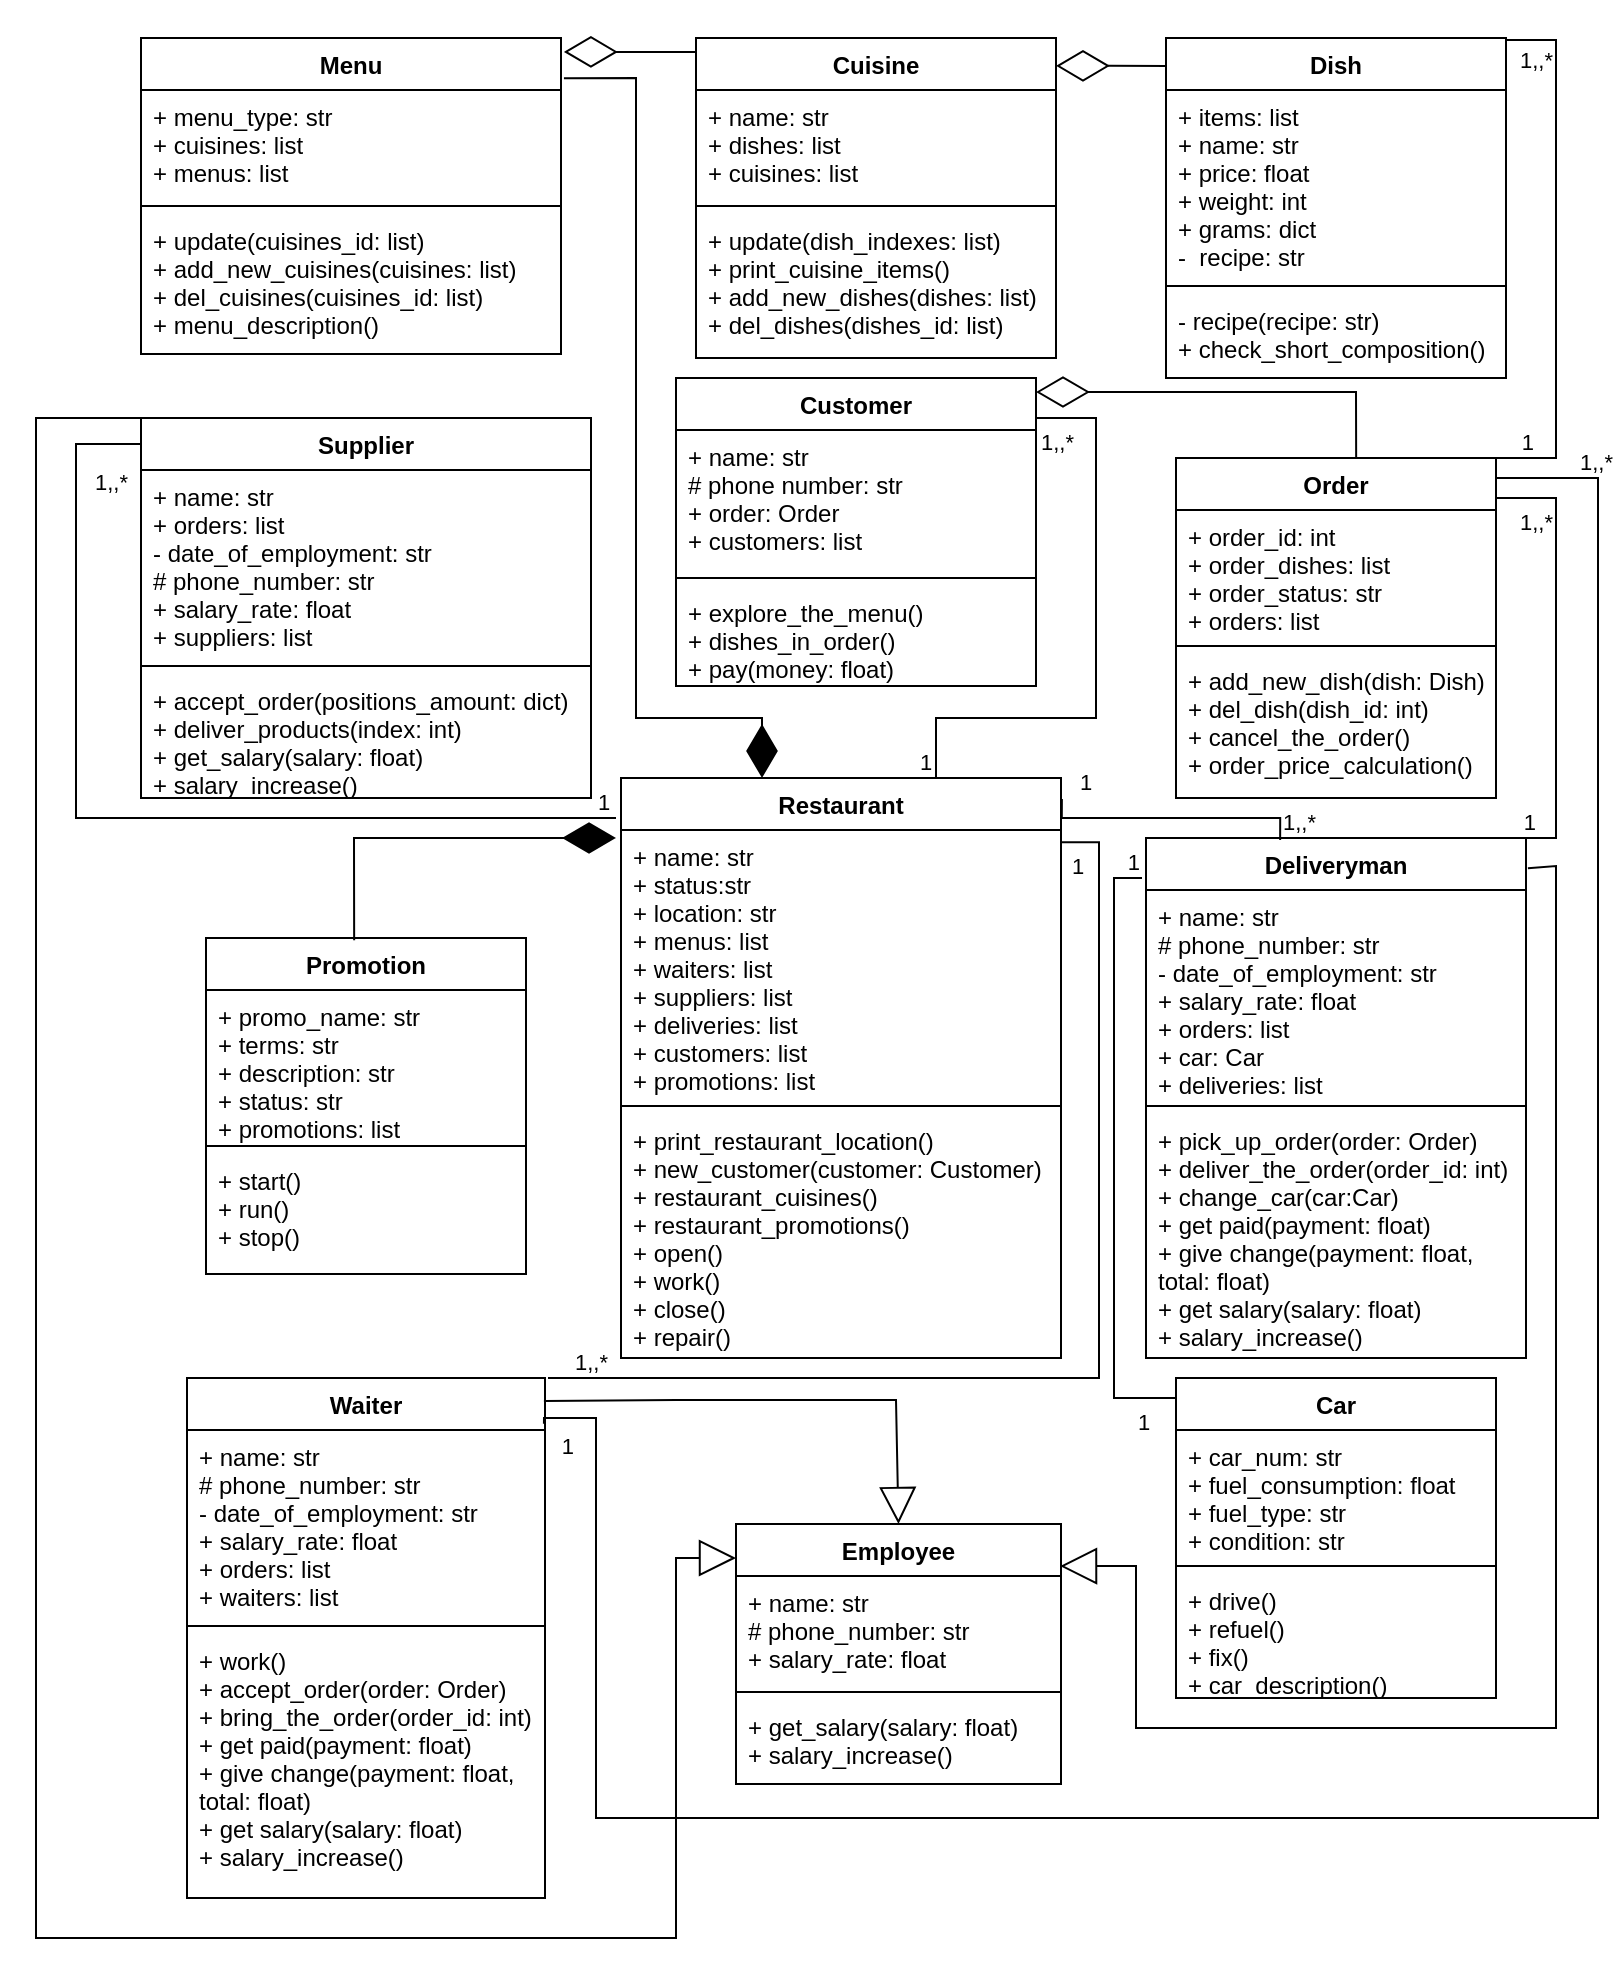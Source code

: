 <mxfile version="17.4.2" type="device"><diagram id="BKhVXBkpBBYD3FotSReQ" name="Page-1"><mxGraphModel dx="1350" dy="1881" grid="1" gridSize="10" guides="1" tooltips="1" connect="1" arrows="1" fold="1" page="1" pageScale="1" pageWidth="827" pageHeight="1169" math="0" shadow="0"><root><mxCell id="0"/><mxCell id="1" parent="0"/><mxCell id="5-sbAZlvdJqvc3rRicTy-1" value="Customer" style="swimlane;fontStyle=1;align=center;verticalAlign=top;childLayout=stackLayout;horizontal=1;startSize=26;horizontalStack=0;resizeParent=1;resizeParentMax=0;resizeLast=0;collapsible=1;marginBottom=0;" parent="1" vertex="1"><mxGeometry x="340" y="180" width="180" height="154" as="geometry"/></mxCell><mxCell id="5-sbAZlvdJqvc3rRicTy-2" value="+ name: str&#10;# phone number: str&#10;+ order: Order&#10;+ customers: list&#10;&#10;" style="text;strokeColor=none;fillColor=none;align=left;verticalAlign=top;spacingLeft=4;spacingRight=4;overflow=hidden;rotatable=0;points=[[0,0.5],[1,0.5]];portConstraint=eastwest;" parent="5-sbAZlvdJqvc3rRicTy-1" vertex="1"><mxGeometry y="26" width="180" height="70" as="geometry"/></mxCell><mxCell id="5-sbAZlvdJqvc3rRicTy-3" value="" style="line;strokeWidth=1;fillColor=none;align=left;verticalAlign=middle;spacingTop=-1;spacingLeft=3;spacingRight=3;rotatable=0;labelPosition=right;points=[];portConstraint=eastwest;" parent="5-sbAZlvdJqvc3rRicTy-1" vertex="1"><mxGeometry y="96" width="180" height="8" as="geometry"/></mxCell><mxCell id="5-sbAZlvdJqvc3rRicTy-4" value="+ explore_the_menu()&#10;+ dishes_in_order()&#10;+ pay(money: float)" style="text;strokeColor=none;fillColor=none;align=left;verticalAlign=top;spacingLeft=4;spacingRight=4;overflow=hidden;rotatable=0;points=[[0,0.5],[1,0.5]];portConstraint=eastwest;" parent="5-sbAZlvdJqvc3rRicTy-1" vertex="1"><mxGeometry y="104" width="180" height="50" as="geometry"/></mxCell><mxCell id="5-sbAZlvdJqvc3rRicTy-5" value="Waiter" style="swimlane;fontStyle=1;align=center;verticalAlign=top;childLayout=stackLayout;horizontal=1;startSize=26;horizontalStack=0;resizeParent=1;resizeParentMax=0;resizeLast=0;collapsible=1;marginBottom=0;" parent="1" vertex="1"><mxGeometry x="95.5" y="680" width="179" height="260" as="geometry"/></mxCell><mxCell id="5-sbAZlvdJqvc3rRicTy-6" value="+ name: str&#10;# phone_number: str&#10;- date_of_employment: str&#10;+ salary_rate: float&#10;+ orders: list&#10;+ waiters: list&#10;" style="text;strokeColor=none;fillColor=none;align=left;verticalAlign=top;spacingLeft=4;spacingRight=4;overflow=hidden;rotatable=0;points=[[0,0.5],[1,0.5]];portConstraint=eastwest;" parent="5-sbAZlvdJqvc3rRicTy-5" vertex="1"><mxGeometry y="26" width="179" height="94" as="geometry"/></mxCell><mxCell id="5-sbAZlvdJqvc3rRicTy-7" value="" style="line;strokeWidth=1;fillColor=none;align=left;verticalAlign=middle;spacingTop=-1;spacingLeft=3;spacingRight=3;rotatable=0;labelPosition=right;points=[];portConstraint=eastwest;" parent="5-sbAZlvdJqvc3rRicTy-5" vertex="1"><mxGeometry y="120" width="179" height="8" as="geometry"/></mxCell><mxCell id="5-sbAZlvdJqvc3rRicTy-8" value="+ work()&#10;+ accept_order(order: Order)&#10;+ bring_the_order(order_id: int)&#10;+ get paid(payment: float)&#10;+ give change(payment: float,&#10;total: float)&#10;+ get salary(salary: float)&#10;+ salary_increase()" style="text;strokeColor=none;fillColor=none;align=left;verticalAlign=top;spacingLeft=4;spacingRight=4;overflow=hidden;rotatable=0;points=[[0,0.5],[1,0.5]];portConstraint=eastwest;" parent="5-sbAZlvdJqvc3rRicTy-5" vertex="1"><mxGeometry y="128" width="179" height="132" as="geometry"/></mxCell><mxCell id="5-sbAZlvdJqvc3rRicTy-9" value="Order" style="swimlane;fontStyle=1;align=center;verticalAlign=top;childLayout=stackLayout;horizontal=1;startSize=26;horizontalStack=0;resizeParent=1;resizeParentMax=0;resizeLast=0;collapsible=1;marginBottom=0;" parent="1" vertex="1"><mxGeometry x="590" y="220" width="160" height="170" as="geometry"/></mxCell><mxCell id="5-sbAZlvdJqvc3rRicTy-10" value="+ order_id: int&#10;+ order_dishes: list&#10;+ order_status: str&#10;+ orders: list&#10;" style="text;strokeColor=none;fillColor=none;align=left;verticalAlign=top;spacingLeft=4;spacingRight=4;overflow=hidden;rotatable=0;points=[[0,0.5],[1,0.5]];portConstraint=eastwest;" parent="5-sbAZlvdJqvc3rRicTy-9" vertex="1"><mxGeometry y="26" width="160" height="64" as="geometry"/></mxCell><mxCell id="5-sbAZlvdJqvc3rRicTy-11" value="" style="line;strokeWidth=1;fillColor=none;align=left;verticalAlign=middle;spacingTop=-1;spacingLeft=3;spacingRight=3;rotatable=0;labelPosition=right;points=[];portConstraint=eastwest;" parent="5-sbAZlvdJqvc3rRicTy-9" vertex="1"><mxGeometry y="90" width="160" height="8" as="geometry"/></mxCell><mxCell id="5-sbAZlvdJqvc3rRicTy-12" value="+ add_new_dish(dish: Dish)&#10;+ del_dish(dish_id: int)&#10;+ cancel_the_order()&#10;+ order_price_calculation()&#10;" style="text;strokeColor=none;fillColor=none;align=left;verticalAlign=top;spacingLeft=4;spacingRight=4;overflow=hidden;rotatable=0;points=[[0,0.5],[1,0.5]];portConstraint=eastwest;" parent="5-sbAZlvdJqvc3rRicTy-9" vertex="1"><mxGeometry y="98" width="160" height="72" as="geometry"/></mxCell><mxCell id="5-sbAZlvdJqvc3rRicTy-13" value="Supplier" style="swimlane;fontStyle=1;align=center;verticalAlign=top;childLayout=stackLayout;horizontal=1;startSize=26;horizontalStack=0;resizeParent=1;resizeParentMax=0;resizeLast=0;collapsible=1;marginBottom=0;" parent="1" vertex="1"><mxGeometry x="72.5" y="200" width="225" height="190" as="geometry"/></mxCell><mxCell id="5-sbAZlvdJqvc3rRicTy-14" value="+ name: str&#10;+ orders: list&#10;- date_of_employment: str&#10;# phone_number: str&#10;+ salary_rate: float &#10;+ suppliers: list" style="text;strokeColor=none;fillColor=none;align=left;verticalAlign=top;spacingLeft=4;spacingRight=4;overflow=hidden;rotatable=0;points=[[0,0.5],[1,0.5]];portConstraint=eastwest;" parent="5-sbAZlvdJqvc3rRicTy-13" vertex="1"><mxGeometry y="26" width="225" height="94" as="geometry"/></mxCell><mxCell id="5-sbAZlvdJqvc3rRicTy-15" value="" style="line;strokeWidth=1;fillColor=none;align=left;verticalAlign=middle;spacingTop=-1;spacingLeft=3;spacingRight=3;rotatable=0;labelPosition=right;points=[];portConstraint=eastwest;" parent="5-sbAZlvdJqvc3rRicTy-13" vertex="1"><mxGeometry y="120" width="225" height="8" as="geometry"/></mxCell><mxCell id="5-sbAZlvdJqvc3rRicTy-16" value="+ accept_order(positions_amount: dict)&#10;+ deliver_products(index: int) &#10;+ get_salary(salary: float) &#10;+ salary_increase()" style="text;strokeColor=none;fillColor=none;align=left;verticalAlign=top;spacingLeft=4;spacingRight=4;overflow=hidden;rotatable=0;points=[[0,0.5],[1,0.5]];portConstraint=eastwest;" parent="5-sbAZlvdJqvc3rRicTy-13" vertex="1"><mxGeometry y="128" width="225" height="62" as="geometry"/></mxCell><mxCell id="5-sbAZlvdJqvc3rRicTy-17" value="Restaurant " style="swimlane;fontStyle=1;align=center;verticalAlign=top;childLayout=stackLayout;horizontal=1;startSize=26;horizontalStack=0;resizeParent=1;resizeParentMax=0;resizeLast=0;collapsible=1;marginBottom=0;" parent="1" vertex="1"><mxGeometry x="312.5" y="380" width="220" height="290" as="geometry"/></mxCell><mxCell id="5-sbAZlvdJqvc3rRicTy-18" value="+ name: str&#10;+ status:str&#10;+ location: str&#10;+ menus: list&#10;+ waiters: list&#10;+ suppliers: list&#10;+ deliveries: list&#10;+ customers: list&#10;+ promotions: list&#10;&#10;" style="text;strokeColor=none;fillColor=none;align=left;verticalAlign=top;spacingLeft=4;spacingRight=4;overflow=hidden;rotatable=0;points=[[0,0.5],[1,0.5]];portConstraint=eastwest;" parent="5-sbAZlvdJqvc3rRicTy-17" vertex="1"><mxGeometry y="26" width="220" height="134" as="geometry"/></mxCell><mxCell id="5-sbAZlvdJqvc3rRicTy-19" value="" style="line;strokeWidth=1;fillColor=none;align=left;verticalAlign=middle;spacingTop=-1;spacingLeft=3;spacingRight=3;rotatable=0;labelPosition=right;points=[];portConstraint=eastwest;" parent="5-sbAZlvdJqvc3rRicTy-17" vertex="1"><mxGeometry y="160" width="220" height="8" as="geometry"/></mxCell><mxCell id="5-sbAZlvdJqvc3rRicTy-20" value="+ print_restaurant_location()&#10;+ new_customer(customer: Customer)&#10;+ restaurant_cuisines()&#10;+ restaurant_promotions()&#10;+ open()&#10;+ work()&#10;+ close()&#10;+ repair()" style="text;strokeColor=none;fillColor=none;align=left;verticalAlign=top;spacingLeft=4;spacingRight=4;overflow=hidden;rotatable=0;points=[[0,0.5],[1,0.5]];portConstraint=eastwest;" parent="5-sbAZlvdJqvc3rRicTy-17" vertex="1"><mxGeometry y="168" width="220" height="122" as="geometry"/></mxCell><mxCell id="5-sbAZlvdJqvc3rRicTy-21" value="Promotion " style="swimlane;fontStyle=1;align=center;verticalAlign=top;childLayout=stackLayout;horizontal=1;startSize=26;horizontalStack=0;resizeParent=1;resizeParentMax=0;resizeLast=0;collapsible=1;marginBottom=0;" parent="1" vertex="1"><mxGeometry x="105" y="460" width="160" height="168" as="geometry"/></mxCell><mxCell id="5-sbAZlvdJqvc3rRicTy-22" value="+ promo_name: str&#10;+ terms: str&#10;+ description: str&#10;+ status: str&#10;+ promotions: list&#10;&#10;&#10;" style="text;strokeColor=none;fillColor=none;align=left;verticalAlign=top;spacingLeft=4;spacingRight=4;overflow=hidden;rotatable=0;points=[[0,0.5],[1,0.5]];portConstraint=eastwest;" parent="5-sbAZlvdJqvc3rRicTy-21" vertex="1"><mxGeometry y="26" width="160" height="74" as="geometry"/></mxCell><mxCell id="5-sbAZlvdJqvc3rRicTy-23" value="" style="line;strokeWidth=1;fillColor=none;align=left;verticalAlign=middle;spacingTop=-1;spacingLeft=3;spacingRight=3;rotatable=0;labelPosition=right;points=[];portConstraint=eastwest;" parent="5-sbAZlvdJqvc3rRicTy-21" vertex="1"><mxGeometry y="100" width="160" height="8" as="geometry"/></mxCell><mxCell id="5-sbAZlvdJqvc3rRicTy-24" value="+ start()&#10;+ run()&#10;+ stop()&#10;&#10;" style="text;strokeColor=none;fillColor=none;align=left;verticalAlign=top;spacingLeft=4;spacingRight=4;overflow=hidden;rotatable=0;points=[[0,0.5],[1,0.5]];portConstraint=eastwest;" parent="5-sbAZlvdJqvc3rRicTy-21" vertex="1"><mxGeometry y="108" width="160" height="60" as="geometry"/></mxCell><mxCell id="5-sbAZlvdJqvc3rRicTy-25" value="Dish " style="swimlane;fontStyle=1;align=center;verticalAlign=top;childLayout=stackLayout;horizontal=1;startSize=26;horizontalStack=0;resizeParent=1;resizeParentMax=0;resizeLast=0;collapsible=1;marginBottom=0;" parent="1" vertex="1"><mxGeometry x="585" y="10" width="170" height="170" as="geometry"/></mxCell><mxCell id="5-sbAZlvdJqvc3rRicTy-26" value="+ items: list&#10;+ name: str&#10;+ price: float&#10;+ weight: int&#10;+ grams: dict&#10;-  recipe: str&#10;&#10;&#10;&#10;" style="text;strokeColor=none;fillColor=none;align=left;verticalAlign=top;spacingLeft=4;spacingRight=4;overflow=hidden;rotatable=0;points=[[0,0.5],[1,0.5]];portConstraint=eastwest;" parent="5-sbAZlvdJqvc3rRicTy-25" vertex="1"><mxGeometry y="26" width="170" height="94" as="geometry"/></mxCell><mxCell id="5-sbAZlvdJqvc3rRicTy-27" value="" style="line;strokeWidth=1;fillColor=none;align=left;verticalAlign=middle;spacingTop=-1;spacingLeft=3;spacingRight=3;rotatable=0;labelPosition=right;points=[];portConstraint=eastwest;" parent="5-sbAZlvdJqvc3rRicTy-25" vertex="1"><mxGeometry y="120" width="170" height="8" as="geometry"/></mxCell><mxCell id="5-sbAZlvdJqvc3rRicTy-28" value="- recipe(recipe: str)&#10;+ check_short_composition()" style="text;strokeColor=none;fillColor=none;align=left;verticalAlign=top;spacingLeft=4;spacingRight=4;overflow=hidden;rotatable=0;points=[[0,0.5],[1,0.5]];portConstraint=eastwest;" parent="5-sbAZlvdJqvc3rRicTy-25" vertex="1"><mxGeometry y="128" width="170" height="42" as="geometry"/></mxCell><mxCell id="5-sbAZlvdJqvc3rRicTy-29" value="Cuisine" style="swimlane;fontStyle=1;align=center;verticalAlign=top;childLayout=stackLayout;horizontal=1;startSize=26;horizontalStack=0;resizeParent=1;resizeParentMax=0;resizeLast=0;collapsible=1;marginBottom=0;" parent="1" vertex="1"><mxGeometry x="350" y="10" width="180" height="160" as="geometry"/></mxCell><mxCell id="5-sbAZlvdJqvc3rRicTy-30" value="+ name: str&#10;+ dishes: list&#10;+ cuisines: list&#10;" style="text;strokeColor=none;fillColor=none;align=left;verticalAlign=top;spacingLeft=4;spacingRight=4;overflow=hidden;rotatable=0;points=[[0,0.5],[1,0.5]];portConstraint=eastwest;" parent="5-sbAZlvdJqvc3rRicTy-29" vertex="1"><mxGeometry y="26" width="180" height="54" as="geometry"/></mxCell><mxCell id="5-sbAZlvdJqvc3rRicTy-31" value="" style="line;strokeWidth=1;fillColor=none;align=left;verticalAlign=middle;spacingTop=-1;spacingLeft=3;spacingRight=3;rotatable=0;labelPosition=right;points=[];portConstraint=eastwest;" parent="5-sbAZlvdJqvc3rRicTy-29" vertex="1"><mxGeometry y="80" width="180" height="8" as="geometry"/></mxCell><mxCell id="5-sbAZlvdJqvc3rRicTy-32" value="+ update(dish_indexes: list)&#10;+ print_cuisine_items()&#10;+ add_new_dishes(dishes: list)&#10;+ del_dishes(dishes_id: list)" style="text;strokeColor=none;fillColor=none;align=left;verticalAlign=top;spacingLeft=4;spacingRight=4;overflow=hidden;rotatable=0;points=[[0,0.5],[1,0.5]];portConstraint=eastwest;" parent="5-sbAZlvdJqvc3rRicTy-29" vertex="1"><mxGeometry y="88" width="180" height="72" as="geometry"/></mxCell><mxCell id="5-sbAZlvdJqvc3rRicTy-33" value="Deliveryman" style="swimlane;fontStyle=1;align=center;verticalAlign=top;childLayout=stackLayout;horizontal=1;startSize=26;horizontalStack=0;resizeParent=1;resizeParentMax=0;resizeLast=0;collapsible=1;marginBottom=0;" parent="1" vertex="1"><mxGeometry x="575" y="410" width="190" height="260" as="geometry"/></mxCell><mxCell id="5-sbAZlvdJqvc3rRicTy-34" value="+ name: str&#10;# phone_number: str&#10;- date_of_employment: str&#10;+ salary_rate: float&#10;+ orders: list&#10;+ car: Car&#10;+ deliveries: list&#10;&#10;&#10;" style="text;strokeColor=none;fillColor=none;align=left;verticalAlign=top;spacingLeft=4;spacingRight=4;overflow=hidden;rotatable=0;points=[[0,0.5],[1,0.5]];portConstraint=eastwest;" parent="5-sbAZlvdJqvc3rRicTy-33" vertex="1"><mxGeometry y="26" width="190" height="104" as="geometry"/></mxCell><mxCell id="5-sbAZlvdJqvc3rRicTy-35" value="" style="line;strokeWidth=1;fillColor=none;align=left;verticalAlign=middle;spacingTop=-1;spacingLeft=3;spacingRight=3;rotatable=0;labelPosition=right;points=[];portConstraint=eastwest;" parent="5-sbAZlvdJqvc3rRicTy-33" vertex="1"><mxGeometry y="130" width="190" height="8" as="geometry"/></mxCell><mxCell id="5-sbAZlvdJqvc3rRicTy-36" value="+ pick_up_order(order: Order)&#10;+ deliver_the_order(order_id: int)&#10;+ change_car(car:Car)&#10;+ get paid(payment: float)&#10;+ give change(payment: float, &#10;total: float)&#10;+ get salary(salary: float) &#10;+ salary_increase()" style="text;strokeColor=none;fillColor=none;align=left;verticalAlign=top;spacingLeft=4;spacingRight=4;overflow=hidden;rotatable=0;points=[[0,0.5],[1,0.5]];portConstraint=eastwest;" parent="5-sbAZlvdJqvc3rRicTy-33" vertex="1"><mxGeometry y="138" width="190" height="122" as="geometry"/></mxCell><mxCell id="5-sbAZlvdJqvc3rRicTy-37" value="Car" style="swimlane;fontStyle=1;align=center;verticalAlign=top;childLayout=stackLayout;horizontal=1;startSize=26;horizontalStack=0;resizeParent=1;resizeParentMax=0;resizeLast=0;collapsible=1;marginBottom=0;" parent="1" vertex="1"><mxGeometry x="590" y="680" width="160" height="160" as="geometry"/></mxCell><mxCell id="5-sbAZlvdJqvc3rRicTy-38" value="+ car_num: str&#10;+ fuel_consumption: float&#10;+ fuel_type: str&#10;+ condition: str &#10;" style="text;strokeColor=none;fillColor=none;align=left;verticalAlign=top;spacingLeft=4;spacingRight=4;overflow=hidden;rotatable=0;points=[[0,0.5],[1,0.5]];portConstraint=eastwest;" parent="5-sbAZlvdJqvc3rRicTy-37" vertex="1"><mxGeometry y="26" width="160" height="64" as="geometry"/></mxCell><mxCell id="5-sbAZlvdJqvc3rRicTy-39" value="" style="line;strokeWidth=1;fillColor=none;align=left;verticalAlign=middle;spacingTop=-1;spacingLeft=3;spacingRight=3;rotatable=0;labelPosition=right;points=[];portConstraint=eastwest;" parent="5-sbAZlvdJqvc3rRicTy-37" vertex="1"><mxGeometry y="90" width="160" height="8" as="geometry"/></mxCell><mxCell id="5-sbAZlvdJqvc3rRicTy-40" value="+ drive()&#10;+ refuel() &#10;+ fix() &#10;+ car_description()" style="text;strokeColor=none;fillColor=none;align=left;verticalAlign=top;spacingLeft=4;spacingRight=4;overflow=hidden;rotatable=0;points=[[0,0.5],[1,0.5]];portConstraint=eastwest;" parent="5-sbAZlvdJqvc3rRicTy-37" vertex="1"><mxGeometry y="98" width="160" height="62" as="geometry"/></mxCell><mxCell id="5-sbAZlvdJqvc3rRicTy-41" value="Menu" style="swimlane;fontStyle=1;align=center;verticalAlign=top;childLayout=stackLayout;horizontal=1;startSize=26;horizontalStack=0;resizeParent=1;resizeParentMax=0;resizeLast=0;collapsible=1;marginBottom=0;" parent="1" vertex="1"><mxGeometry x="72.5" y="10" width="210" height="158" as="geometry"/></mxCell><mxCell id="5-sbAZlvdJqvc3rRicTy-42" value="+ menu_type: str&#10;+ cuisines: list&#10;+ menus: list" style="text;strokeColor=none;fillColor=none;align=left;verticalAlign=top;spacingLeft=4;spacingRight=4;overflow=hidden;rotatable=0;points=[[0,0.5],[1,0.5]];portConstraint=eastwest;" parent="5-sbAZlvdJqvc3rRicTy-41" vertex="1"><mxGeometry y="26" width="210" height="54" as="geometry"/></mxCell><mxCell id="5-sbAZlvdJqvc3rRicTy-43" value="" style="line;strokeWidth=1;fillColor=none;align=left;verticalAlign=middle;spacingTop=-1;spacingLeft=3;spacingRight=3;rotatable=0;labelPosition=right;points=[];portConstraint=eastwest;" parent="5-sbAZlvdJqvc3rRicTy-41" vertex="1"><mxGeometry y="80" width="210" height="8" as="geometry"/></mxCell><mxCell id="5-sbAZlvdJqvc3rRicTy-44" value="+ update(cuisines_id: list)&#10;+ add_new_cuisines(cuisines: list) &#10;+ del_cuisines(cuisines_id: list)&#10;+ menu_description()&#10;" style="text;strokeColor=none;fillColor=none;align=left;verticalAlign=top;spacingLeft=4;spacingRight=4;overflow=hidden;rotatable=0;points=[[0,0.5],[1,0.5]];portConstraint=eastwest;" parent="5-sbAZlvdJqvc3rRicTy-41" vertex="1"><mxGeometry y="88" width="210" height="70" as="geometry"/></mxCell><mxCell id="-A-nnDIIqPh1G7qNeiAJ-4" value="" style="endArrow=diamondThin;endFill=0;endSize=24;html=1;rounded=0;startSize=6;entryX=1.007;entryY=0.044;entryDx=0;entryDy=0;entryPerimeter=0;" parent="1" target="5-sbAZlvdJqvc3rRicTy-41" edge="1"><mxGeometry width="160" relative="1" as="geometry"><mxPoint x="350" y="17" as="sourcePoint"/><mxPoint x="290" y="20" as="targetPoint"/><Array as="points"/></mxGeometry></mxCell><mxCell id="-A-nnDIIqPh1G7qNeiAJ-5" value="" style="endArrow=diamondThin;endFill=0;endSize=24;html=1;rounded=0;entryX=1;entryY=0.087;entryDx=0;entryDy=0;entryPerimeter=0;exitX=0;exitY=0.082;exitDx=0;exitDy=0;exitPerimeter=0;" parent="1" source="5-sbAZlvdJqvc3rRicTy-25" target="5-sbAZlvdJqvc3rRicTy-29" edge="1"><mxGeometry width="160" relative="1" as="geometry"><mxPoint x="580" y="17" as="sourcePoint"/><mxPoint x="430" y="50" as="targetPoint"/><Array as="points"/></mxGeometry></mxCell><mxCell id="Qb0siTrt45pFxCwsJjoR-1" value="" style="endArrow=diamondThin;endFill=1;endSize=24;html=1;rounded=0;exitX=1.007;exitY=0.127;exitDx=0;exitDy=0;exitPerimeter=0;" parent="1" edge="1" source="5-sbAZlvdJqvc3rRicTy-41"><mxGeometry width="160" relative="1" as="geometry"><mxPoint x="290" y="31" as="sourcePoint"/><mxPoint x="383" y="380" as="targetPoint"/><Array as="points"><mxPoint x="320" y="30"/><mxPoint x="320" y="170"/><mxPoint x="320" y="350"/><mxPoint x="383" y="350"/></Array></mxGeometry></mxCell><mxCell id="Qb0siTrt45pFxCwsJjoR-5" value="" style="endArrow=none;html=1;edgeStyle=orthogonalEdgeStyle;rounded=0;entryX=0.997;entryY=0.088;entryDx=0;entryDy=0;entryPerimeter=0;" parent="1" target="5-sbAZlvdJqvc3rRicTy-5" edge="1"><mxGeometry relative="1" as="geometry"><mxPoint x="750" y="250" as="sourcePoint"/><mxPoint x="280" y="700" as="targetPoint"/><Array as="points"><mxPoint x="750" y="230"/><mxPoint x="801" y="230"/><mxPoint x="801" y="900"/><mxPoint x="300" y="900"/><mxPoint x="300" y="700"/><mxPoint x="274" y="700"/></Array></mxGeometry></mxCell><mxCell id="Qb0siTrt45pFxCwsJjoR-6" value="1,,*" style="edgeLabel;resizable=0;html=1;align=left;verticalAlign=bottom;" parent="Qb0siTrt45pFxCwsJjoR-5" connectable="0" vertex="1"><mxGeometry x="-1" relative="1" as="geometry"><mxPoint x="40" y="-20" as="offset"/></mxGeometry></mxCell><mxCell id="Qb0siTrt45pFxCwsJjoR-7" value="1" style="edgeLabel;resizable=0;html=1;align=right;verticalAlign=bottom;" parent="Qb0siTrt45pFxCwsJjoR-5" connectable="0" vertex="1"><mxGeometry x="1" relative="1" as="geometry"><mxPoint x="16" y="20" as="offset"/></mxGeometry></mxCell><mxCell id="Qb0siTrt45pFxCwsJjoR-8" value="" style="endArrow=none;html=1;edgeStyle=orthogonalEdgeStyle;rounded=0;entryX=1;entryY=0;entryDx=0;entryDy=0;" parent="1" target="5-sbAZlvdJqvc3rRicTy-33" edge="1"><mxGeometry relative="1" as="geometry"><mxPoint x="750" y="262" as="sourcePoint"/><mxPoint x="770" y="422.5" as="targetPoint"/><Array as="points"><mxPoint x="750" y="240"/><mxPoint x="780" y="240"/><mxPoint x="780" y="410"/></Array></mxGeometry></mxCell><mxCell id="Qb0siTrt45pFxCwsJjoR-9" value="1,,*" style="edgeLabel;resizable=0;html=1;align=left;verticalAlign=bottom;" parent="Qb0siTrt45pFxCwsJjoR-8" connectable="0" vertex="1"><mxGeometry x="-1" relative="1" as="geometry"><mxPoint x="10" y="-2" as="offset"/></mxGeometry></mxCell><mxCell id="Qb0siTrt45pFxCwsJjoR-10" value="1" style="edgeLabel;resizable=0;html=1;align=right;verticalAlign=bottom;" parent="Qb0siTrt45pFxCwsJjoR-8" connectable="0" vertex="1"><mxGeometry x="1" relative="1" as="geometry"><mxPoint x="5" as="offset"/></mxGeometry></mxCell><mxCell id="Qb0siTrt45pFxCwsJjoR-13" value="" style="endArrow=none;html=1;edgeStyle=orthogonalEdgeStyle;rounded=0;entryX=1;entryY=0;entryDx=0;entryDy=0;exitX=1;exitY=0.076;exitDx=0;exitDy=0;exitPerimeter=0;" parent="1" target="5-sbAZlvdJqvc3rRicTy-9" edge="1" source="5-sbAZlvdJqvc3rRicTy-25"><mxGeometry relative="1" as="geometry"><mxPoint x="760" y="10" as="sourcePoint"/><mxPoint x="760" y="240" as="targetPoint"/><Array as="points"><mxPoint x="780" y="11"/><mxPoint x="780" y="220"/></Array></mxGeometry></mxCell><mxCell id="Qb0siTrt45pFxCwsJjoR-14" value="1,,*" style="edgeLabel;resizable=0;html=1;align=left;verticalAlign=bottom;" parent="Qb0siTrt45pFxCwsJjoR-13" connectable="0" vertex="1"><mxGeometry x="-1" relative="1" as="geometry"><mxPoint x="5" y="7" as="offset"/></mxGeometry></mxCell><mxCell id="Qb0siTrt45pFxCwsJjoR-15" value="1" style="edgeLabel;resizable=0;html=1;align=right;verticalAlign=bottom;" parent="Qb0siTrt45pFxCwsJjoR-13" connectable="0" vertex="1"><mxGeometry x="1" relative="1" as="geometry"><mxPoint x="20" as="offset"/></mxGeometry></mxCell><mxCell id="Qb0siTrt45pFxCwsJjoR-16" value="" style="endArrow=none;html=1;edgeStyle=orthogonalEdgeStyle;rounded=0;" parent="1" edge="1"><mxGeometry relative="1" as="geometry"><mxPoint x="590" y="690" as="sourcePoint"/><mxPoint x="573" y="430" as="targetPoint"/><Array as="points"><mxPoint x="590" y="690"/><mxPoint x="559" y="690"/><mxPoint x="559" y="430"/></Array></mxGeometry></mxCell><mxCell id="Qb0siTrt45pFxCwsJjoR-17" value="1" style="edgeLabel;resizable=0;html=1;align=left;verticalAlign=bottom;" parent="Qb0siTrt45pFxCwsJjoR-16" connectable="0" vertex="1"><mxGeometry x="-1" relative="1" as="geometry"><mxPoint x="-21" y="20" as="offset"/></mxGeometry></mxCell><mxCell id="Qb0siTrt45pFxCwsJjoR-18" value="1" style="edgeLabel;resizable=0;html=1;align=right;verticalAlign=bottom;" parent="Qb0siTrt45pFxCwsJjoR-16" connectable="0" vertex="1"><mxGeometry x="1" relative="1" as="geometry"><mxPoint x="-1" as="offset"/></mxGeometry></mxCell><mxCell id="0L5I4kw6ZPRkiTQBbY7d-1" value="" style="endArrow=none;html=1;edgeStyle=orthogonalEdgeStyle;rounded=0;" parent="1" edge="1"><mxGeometry relative="1" as="geometry"><mxPoint x="470" y="380" as="sourcePoint"/><mxPoint x="520" y="210" as="targetPoint"/><Array as="points"><mxPoint x="470" y="350"/><mxPoint x="550" y="350"/><mxPoint x="550" y="200"/><mxPoint x="520" y="200"/></Array></mxGeometry></mxCell><mxCell id="0L5I4kw6ZPRkiTQBbY7d-2" value="1" style="edgeLabel;resizable=0;html=1;align=left;verticalAlign=bottom;" parent="0L5I4kw6ZPRkiTQBbY7d-1" connectable="0" vertex="1"><mxGeometry x="-1" relative="1" as="geometry"><mxPoint x="-10" as="offset"/></mxGeometry></mxCell><mxCell id="0L5I4kw6ZPRkiTQBbY7d-3" value="1,,*" style="edgeLabel;resizable=0;html=1;align=right;verticalAlign=bottom;" parent="0L5I4kw6ZPRkiTQBbY7d-1" connectable="0" vertex="1"><mxGeometry x="1" relative="1" as="geometry"><mxPoint x="19" y="10" as="offset"/></mxGeometry></mxCell><mxCell id="0L5I4kw6ZPRkiTQBbY7d-4" value="" style="endArrow=diamondThin;endFill=0;endSize=24;html=1;rounded=0;exitX=0.563;exitY=0;exitDx=0;exitDy=0;exitPerimeter=0;" parent="1" source="5-sbAZlvdJqvc3rRicTy-9" edge="1"><mxGeometry width="160" relative="1" as="geometry"><mxPoint x="680" y="230" as="sourcePoint"/><mxPoint x="520" y="187" as="targetPoint"/><Array as="points"><mxPoint x="680" y="187"/><mxPoint x="600" y="187"/></Array></mxGeometry></mxCell><mxCell id="0L5I4kw6ZPRkiTQBbY7d-5" value="" style="endArrow=none;html=1;edgeStyle=orthogonalEdgeStyle;rounded=0;" parent="1" target="5-sbAZlvdJqvc3rRicTy-13" edge="1"><mxGeometry relative="1" as="geometry"><mxPoint x="310" y="400" as="sourcePoint"/><mxPoint x="70" y="213" as="targetPoint"/><Array as="points"><mxPoint x="40" y="400"/><mxPoint x="40" y="213"/></Array></mxGeometry></mxCell><mxCell id="0L5I4kw6ZPRkiTQBbY7d-6" value="1" style="edgeLabel;resizable=0;html=1;align=left;verticalAlign=bottom;" parent="0L5I4kw6ZPRkiTQBbY7d-5" connectable="0" vertex="1"><mxGeometry x="-1" relative="1" as="geometry"><mxPoint x="-11" as="offset"/></mxGeometry></mxCell><mxCell id="0L5I4kw6ZPRkiTQBbY7d-7" value="1,,*" style="edgeLabel;resizable=0;html=1;align=right;verticalAlign=bottom;" parent="0L5I4kw6ZPRkiTQBbY7d-5" connectable="0" vertex="1"><mxGeometry x="1" relative="1" as="geometry"><mxPoint x="-6" y="27" as="offset"/></mxGeometry></mxCell><mxCell id="0L5I4kw6ZPRkiTQBbY7d-8" value="" style="endArrow=diamondThin;endFill=1;endSize=24;html=1;rounded=0;exitX=0.463;exitY=0.007;exitDx=0;exitDy=0;exitPerimeter=0;" parent="1" source="5-sbAZlvdJqvc3rRicTy-21" edge="1"><mxGeometry width="160" relative="1" as="geometry"><mxPoint x="180" y="430" as="sourcePoint"/><mxPoint x="310" y="410" as="targetPoint"/><Array as="points"><mxPoint x="179" y="410"/><mxPoint x="240" y="410"/></Array></mxGeometry></mxCell><mxCell id="0L5I4kw6ZPRkiTQBbY7d-9" value="" style="endArrow=none;html=1;edgeStyle=orthogonalEdgeStyle;rounded=0;entryX=1;entryY=0;entryDx=0;entryDy=0;exitX=0.993;exitY=0.079;exitDx=0;exitDy=0;exitPerimeter=0;" parent="1" edge="1"><mxGeometry relative="1" as="geometry"><mxPoint x="532.46" y="412.12" as="sourcePoint"/><mxPoint x="276" y="680" as="targetPoint"/><Array as="points"><mxPoint x="551.5" y="412"/><mxPoint x="551.5" y="680"/></Array></mxGeometry></mxCell><mxCell id="0L5I4kw6ZPRkiTQBbY7d-10" value="1" style="edgeLabel;resizable=0;html=1;align=left;verticalAlign=bottom;" parent="0L5I4kw6ZPRkiTQBbY7d-9" connectable="0" vertex="1"><mxGeometry x="-1" relative="1" as="geometry"><mxPoint x="4" y="20" as="offset"/></mxGeometry></mxCell><mxCell id="0L5I4kw6ZPRkiTQBbY7d-11" value="1,,*" style="edgeLabel;resizable=0;html=1;align=right;verticalAlign=bottom;" parent="0L5I4kw6ZPRkiTQBbY7d-9" connectable="0" vertex="1"><mxGeometry x="1" relative="1" as="geometry"><mxPoint x="31" as="offset"/></mxGeometry></mxCell><mxCell id="0L5I4kw6ZPRkiTQBbY7d-12" value="" style="endArrow=none;html=1;edgeStyle=orthogonalEdgeStyle;rounded=0;entryX=0.353;entryY=0.004;entryDx=0;entryDy=0;entryPerimeter=0;exitX=1.002;exitY=0.036;exitDx=0;exitDy=0;exitPerimeter=0;" parent="1" source="5-sbAZlvdJqvc3rRicTy-17" target="5-sbAZlvdJqvc3rRicTy-33" edge="1"><mxGeometry relative="1" as="geometry"><mxPoint x="530" y="400" as="sourcePoint"/><mxPoint x="667.5" y="400" as="targetPoint"/><Array as="points"><mxPoint x="642" y="400"/></Array></mxGeometry></mxCell><mxCell id="0L5I4kw6ZPRkiTQBbY7d-13" value="1" style="edgeLabel;resizable=0;html=1;align=left;verticalAlign=bottom;" parent="0L5I4kw6ZPRkiTQBbY7d-12" connectable="0" vertex="1"><mxGeometry x="-1" relative="1" as="geometry"><mxPoint x="7" as="offset"/></mxGeometry></mxCell><mxCell id="0L5I4kw6ZPRkiTQBbY7d-14" value="1,,*" style="edgeLabel;resizable=0;html=1;align=right;verticalAlign=bottom;" parent="0L5I4kw6ZPRkiTQBbY7d-12" connectable="0" vertex="1"><mxGeometry x="1" relative="1" as="geometry"><mxPoint x="18" y="-1" as="offset"/></mxGeometry></mxCell><mxCell id="sxQu8R72vJQc6Ctaokhf-1" value="Employee" style="swimlane;fontStyle=1;align=center;verticalAlign=top;childLayout=stackLayout;horizontal=1;startSize=26;horizontalStack=0;resizeParent=1;resizeParentMax=0;resizeLast=0;collapsible=1;marginBottom=0;" parent="1" vertex="1"><mxGeometry x="370" y="753" width="162.5" height="130" as="geometry"/></mxCell><mxCell id="sxQu8R72vJQc6Ctaokhf-2" value="+ name: str&#10;# phone_number: str&#10;+ salary_rate: float &#10;&#10;&#10;" style="text;strokeColor=none;fillColor=none;align=left;verticalAlign=top;spacingLeft=4;spacingRight=4;overflow=hidden;rotatable=0;points=[[0,0.5],[1,0.5]];portConstraint=eastwest;" parent="sxQu8R72vJQc6Ctaokhf-1" vertex="1"><mxGeometry y="26" width="162.5" height="54" as="geometry"/></mxCell><mxCell id="sxQu8R72vJQc6Ctaokhf-3" value="" style="line;strokeWidth=1;fillColor=none;align=left;verticalAlign=middle;spacingTop=-1;spacingLeft=3;spacingRight=3;rotatable=0;labelPosition=right;points=[];portConstraint=eastwest;" parent="sxQu8R72vJQc6Ctaokhf-1" vertex="1"><mxGeometry y="80" width="162.5" height="8" as="geometry"/></mxCell><mxCell id="sxQu8R72vJQc6Ctaokhf-4" value="+ get_salary(salary: float)&#10;+ salary_increase()" style="text;strokeColor=none;fillColor=none;align=left;verticalAlign=top;spacingLeft=4;spacingRight=4;overflow=hidden;rotatable=0;points=[[0,0.5],[1,0.5]];portConstraint=eastwest;" parent="sxQu8R72vJQc6Ctaokhf-1" vertex="1"><mxGeometry y="88" width="162.5" height="42" as="geometry"/></mxCell><mxCell id="sxQu8R72vJQc6Ctaokhf-5" value="" style="endArrow=block;endSize=16;endFill=0;html=1;rounded=0;exitX=0;exitY=0;exitDx=0;exitDy=0;" parent="1" source="5-sbAZlvdJqvc3rRicTy-13" edge="1"><mxGeometry x="-0.067" width="160" relative="1" as="geometry"><mxPoint y="200" as="sourcePoint"/><mxPoint x="370" y="770" as="targetPoint"/><Array as="points"><mxPoint x="20" y="200"/><mxPoint x="20" y="620"/><mxPoint x="20" y="960"/><mxPoint x="290" y="960"/><mxPoint x="340" y="960"/><mxPoint x="340" y="900"/><mxPoint x="340" y="770"/></Array><mxPoint as="offset"/></mxGeometry></mxCell><mxCell id="sxQu8R72vJQc6Ctaokhf-6" value="" style="endArrow=block;endSize=16;endFill=0;html=1;rounded=0;exitX=0.997;exitY=0.044;exitDx=0;exitDy=0;exitPerimeter=0;entryX=0.5;entryY=0;entryDx=0;entryDy=0;" parent="1" source="5-sbAZlvdJqvc3rRicTy-5" target="sxQu8R72vJQc6Ctaokhf-1" edge="1"><mxGeometry width="160" relative="1" as="geometry"><mxPoint x="510" y="700" as="sourcePoint"/><mxPoint x="370" y="760" as="targetPoint"/><Array as="points"><mxPoint x="340" y="691"/><mxPoint x="450" y="691"/></Array></mxGeometry></mxCell><mxCell id="sxQu8R72vJQc6Ctaokhf-9" value="" style="endArrow=block;endSize=16;endFill=0;html=1;rounded=0;exitX=1.005;exitY=0.058;exitDx=0;exitDy=0;exitPerimeter=0;entryX=0.997;entryY=0.162;entryDx=0;entryDy=0;entryPerimeter=0;" parent="1" source="5-sbAZlvdJqvc3rRicTy-33" target="sxQu8R72vJQc6Ctaokhf-1" edge="1"><mxGeometry width="160" relative="1" as="geometry"><mxPoint x="830" y="430" as="sourcePoint"/><mxPoint x="268" y="640" as="targetPoint"/><Array as="points"><mxPoint x="780" y="424"/><mxPoint x="780" y="855"/><mxPoint x="570" y="855"/><mxPoint x="570" y="774"/></Array></mxGeometry></mxCell></root></mxGraphModel></diagram></mxfile>